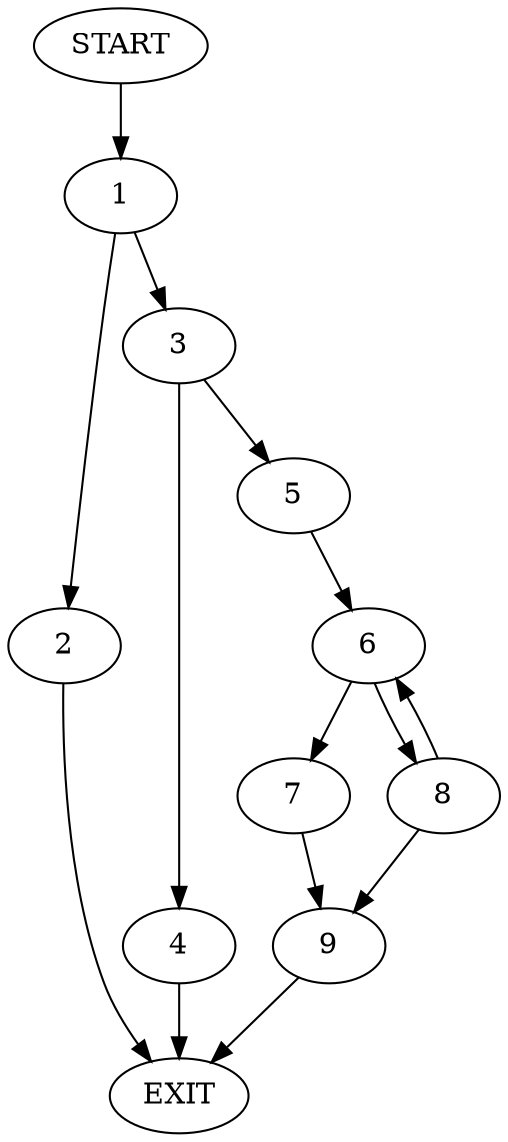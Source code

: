 digraph {
0 [label="START"]
10 [label="EXIT"]
0 -> 1
1 -> 2
1 -> 3
3 -> 4
3 -> 5
2 -> 10
4 -> 10
5 -> 6
6 -> 7
6 -> 8
8 -> 9
8 -> 6
7 -> 9
9 -> 10
}
